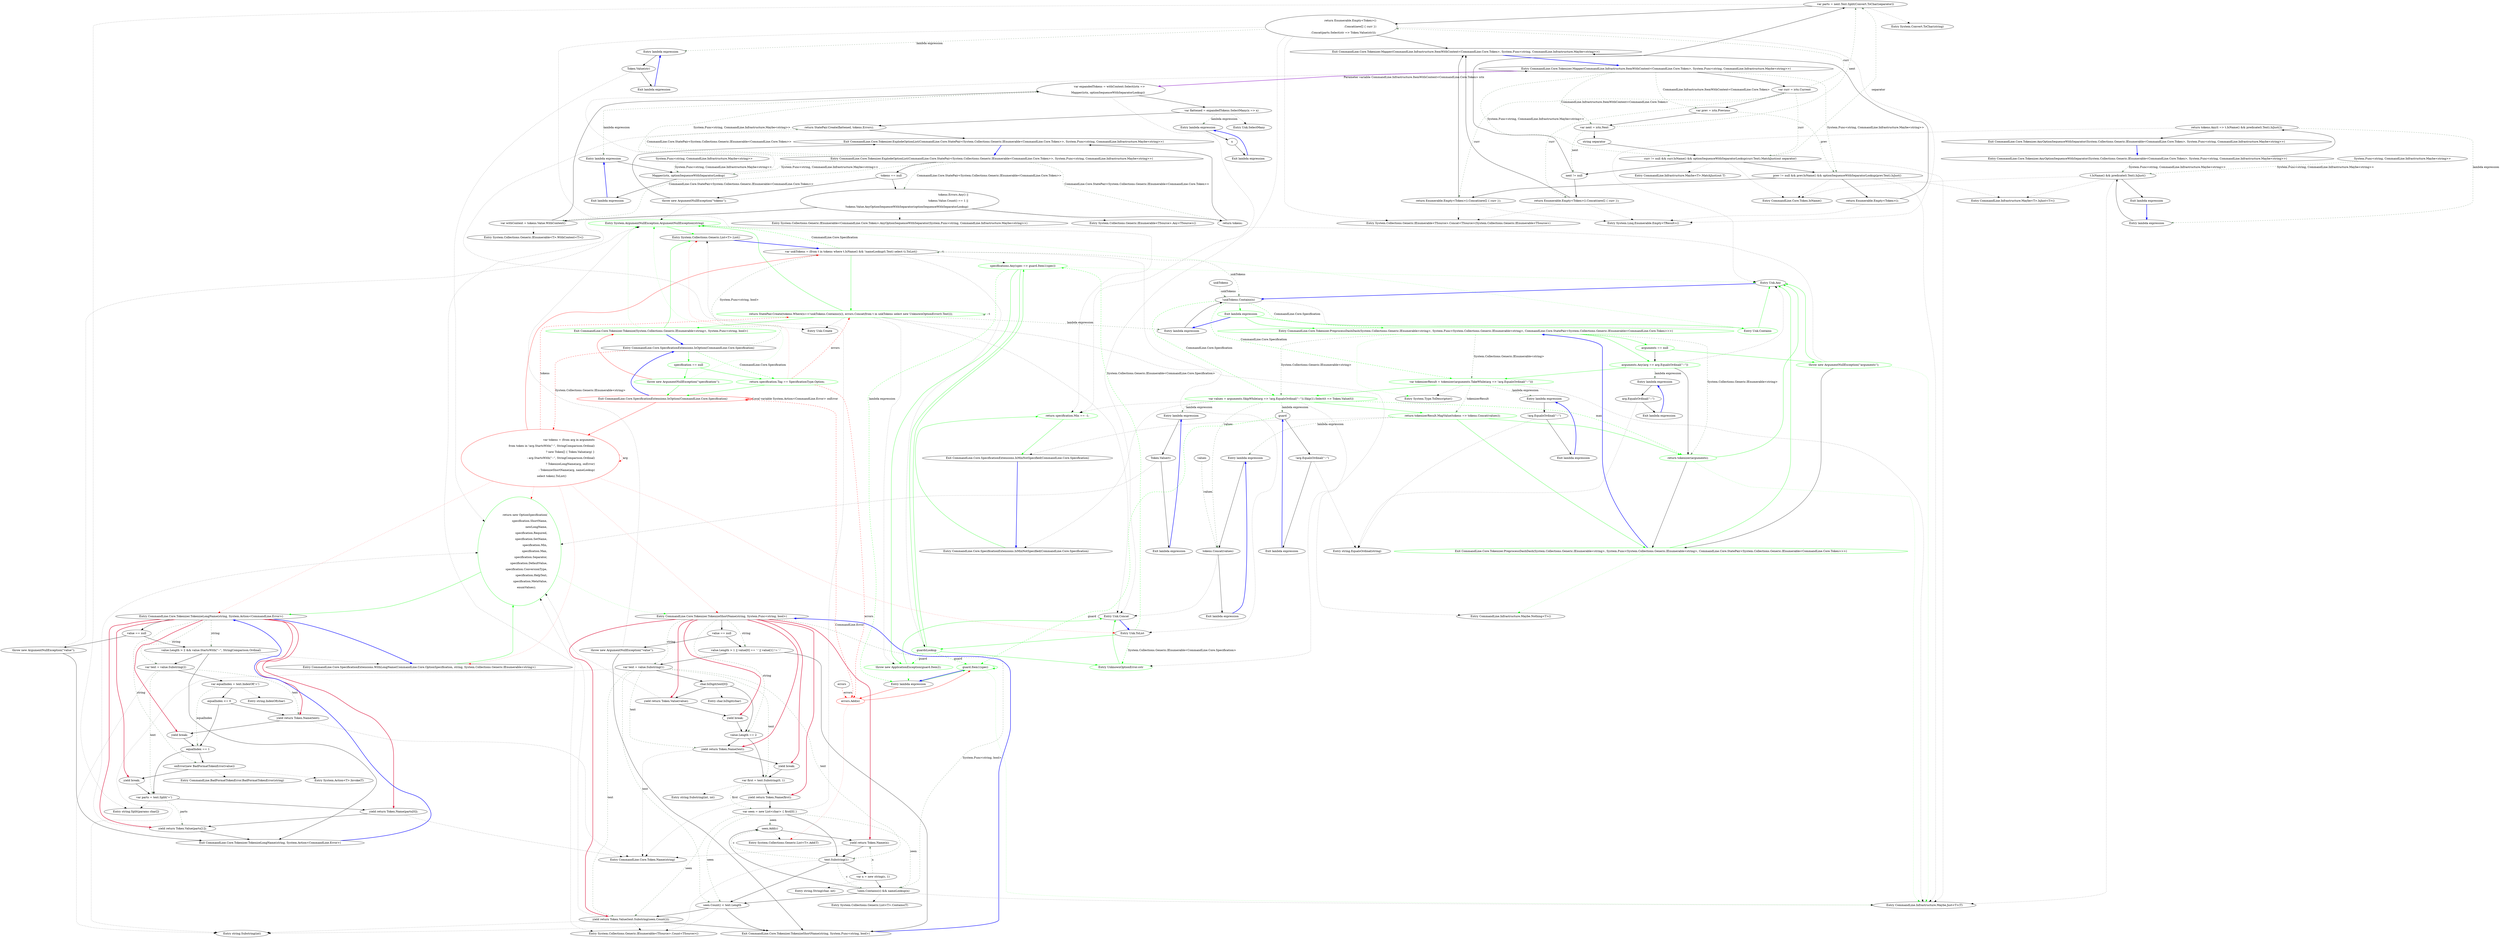 digraph  {
m0_107 [label="Entry string.Split(params char[])", span="0-0", cluster="string.Split(params char[])", file="Program.cs"];
m0_17 [label="specifications.Any(spec => guard.Item1(spec))", span="46-46", cluster="CommandLine.Core.SpecificationExtensions.ThrowingValidate(System.Collections.Generic.IEnumerable<CommandLine.Core.Specification>, System.Collections.Generic.IEnumerable<System.Tuple<System.Func<CommandLine.Core.Specification, bool>, string>>)", file="Program.cs", color=green, community=0];
m0_80 [label="Entry CommandLine.Core.Tokenizer.Mapper(CommandLine.Infrastructure.ItemWithContext<CommandLine.Core.Token>, System.Func<string, CommandLine.Infrastructure.Maybe<string>>)", span="91-91", cluster="CommandLine.Core.Tokenizer.Mapper(CommandLine.Infrastructure.ItemWithContext<CommandLine.Core.Token>, System.Func<string, CommandLine.Infrastructure.Maybe<string>>)", file="Program.cs"];
m0_92 [label="var curr = ictx.Current", span="93-93", cluster="CommandLine.Core.Tokenizer.Mapper(CommandLine.Infrastructure.ItemWithContext<CommandLine.Core.Token>, System.Func<string, CommandLine.Infrastructure.Maybe<string>>)", file="Program.cs"];
m0_93 [label="var prev = ictx.Previous", span="94-94", cluster="CommandLine.Core.Tokenizer.Mapper(CommandLine.Infrastructure.ItemWithContext<CommandLine.Core.Token>, System.Func<string, CommandLine.Infrastructure.Maybe<string>>)", file="Program.cs"];
m0_94 [label="var next = ictx.Next", span="95-95", cluster="CommandLine.Core.Tokenizer.Mapper(CommandLine.Infrastructure.ItemWithContext<CommandLine.Core.Token>, System.Func<string, CommandLine.Infrastructure.Maybe<string>>)", file="Program.cs"];
m0_96 [label="curr != null && curr.IsName() && optionSequenceWithSeparatorLookup(curr.Text).MatchJust(out separator)", span="98-98", cluster="CommandLine.Core.Tokenizer.Mapper(CommandLine.Infrastructure.ItemWithContext<CommandLine.Core.Token>, System.Func<string, CommandLine.Infrastructure.Maybe<string>>)", file="Program.cs"];
m0_101 [label="prev != null && prev.IsName() && optionSequenceWithSeparatorLookup(prev.Text).IsJust()", span="109-109", cluster="CommandLine.Core.Tokenizer.Mapper(CommandLine.Infrastructure.ItemWithContext<CommandLine.Core.Token>, System.Func<string, CommandLine.Infrastructure.Maybe<string>>)", file="Program.cs"];
m0_99 [label="return Enumerable.Empty<Token>()\r\n                            .Concat(new[] { curr })\r\n                            .Concat(parts.Select(str => Token.Value(str)));", span="103-105", cluster="CommandLine.Core.Tokenizer.Mapper(CommandLine.Infrastructure.ItemWithContext<CommandLine.Core.Token>, System.Func<string, CommandLine.Infrastructure.Maybe<string>>)", file="Program.cs"];
m0_100 [label="return Enumerable.Empty<Token>().Concat(new[] { curr });", span="107-107", cluster="CommandLine.Core.Tokenizer.Mapper(CommandLine.Infrastructure.ItemWithContext<CommandLine.Core.Token>, System.Func<string, CommandLine.Infrastructure.Maybe<string>>)", file="Program.cs"];
m0_103 [label="return Enumerable.Empty<Token>().Concat(new[] { curr });", span="113-113", cluster="CommandLine.Core.Tokenizer.Mapper(CommandLine.Infrastructure.ItemWithContext<CommandLine.Core.Token>, System.Func<string, CommandLine.Infrastructure.Maybe<string>>)", file="Program.cs"];
m0_95 [label="string separator", span="97-97", cluster="CommandLine.Core.Tokenizer.Mapper(CommandLine.Infrastructure.ItemWithContext<CommandLine.Core.Token>, System.Func<string, CommandLine.Infrastructure.Maybe<string>>)", file="Program.cs"];
m0_97 [label="next != null", span="100-100", cluster="CommandLine.Core.Tokenizer.Mapper(CommandLine.Infrastructure.ItemWithContext<CommandLine.Core.Token>, System.Func<string, CommandLine.Infrastructure.Maybe<string>>)", file="Program.cs"];
m0_98 [label="var parts = next.Text.Split(Convert.ToChar(separator))", span="102-102", cluster="CommandLine.Core.Tokenizer.Mapper(CommandLine.Infrastructure.ItemWithContext<CommandLine.Core.Token>, System.Func<string, CommandLine.Infrastructure.Maybe<string>>)", file="Program.cs"];
m0_102 [label="return Enumerable.Empty<Token>();", span="111-111", cluster="CommandLine.Core.Tokenizer.Mapper(CommandLine.Infrastructure.ItemWithContext<CommandLine.Core.Token>, System.Func<string, CommandLine.Infrastructure.Maybe<string>>)", file="Program.cs"];
m0_104 [label="Exit CommandLine.Core.Tokenizer.Mapper(CommandLine.Infrastructure.ItemWithContext<CommandLine.Core.Token>, System.Func<string, CommandLine.Infrastructure.Maybe<string>>)", span="91-91", cluster="CommandLine.Core.Tokenizer.Mapper(CommandLine.Infrastructure.ItemWithContext<CommandLine.Core.Token>, System.Func<string, CommandLine.Infrastructure.Maybe<string>>)", file="Program.cs"];
m0_156 [label="Entry CommandLine.BadFormatTokenError.BadFormatTokenError(string)", span="188-188", cluster="CommandLine.BadFormatTokenError.BadFormatTokenError(string)", file="Program.cs"];
m0_27 [label="!unkTokens.Contains(x)", span="30-30", cluster="lambda expression", file="Program.cs"];
m0_28 [label="Exit lambda expression", span="30-30", cluster="lambda expression", color=green, community=0, file="Program.cs"];
m0_29 [label="Entry Unk.Contains", span="", cluster="Unk.Contains", color=green, community=0, file="Program.cs"];
m0_30 [label="Entry CommandLine.Core.Tokenizer.PreprocessDashDash(System.Collections.Generic.IEnumerable<string>, System.Func<System.Collections.Generic.IEnumerable<string>, CommandLine.Core.StatePair<System.Collections.Generic.IEnumerable<CommandLine.Core.Token>>>)", span="33-33", cluster="CommandLine.Core.Tokenizer.PreprocessDashDash(System.Collections.Generic.IEnumerable<string>, System.Func<System.Collections.Generic.IEnumerable<string>, CommandLine.Core.StatePair<System.Collections.Generic.IEnumerable<CommandLine.Core.Token>>>)", color=green, community=0, file="Program.cs"];
m0_31 [label="arguments == null", span="37-37", cluster="CommandLine.Core.Tokenizer.PreprocessDashDash(System.Collections.Generic.IEnumerable<string>, System.Func<System.Collections.Generic.IEnumerable<string>, CommandLine.Core.StatePair<System.Collections.Generic.IEnumerable<CommandLine.Core.Token>>>)", color=green, community=0, file="Program.cs"];
m0_33 [label="arguments.Any(arg => arg.EqualsOrdinal(''--''))", span="39-39", cluster="CommandLine.Core.Tokenizer.PreprocessDashDash(System.Collections.Generic.IEnumerable<string>, System.Func<System.Collections.Generic.IEnumerable<string>, CommandLine.Core.StatePair<System.Collections.Generic.IEnumerable<CommandLine.Core.Token>>>)", color=green, community=0, file="Program.cs"];
m0_34 [label="var tokenizerResult = tokenizer(arguments.TakeWhile(arg => !arg.EqualsOrdinal(''--'')))", span="41-41", cluster="CommandLine.Core.Tokenizer.PreprocessDashDash(System.Collections.Generic.IEnumerable<string>, System.Func<System.Collections.Generic.IEnumerable<string>, CommandLine.Core.StatePair<System.Collections.Generic.IEnumerable<CommandLine.Core.Token>>>)", color=green, community=0, file="Program.cs"];
m0_35 [label="var values = arguments.SkipWhile(arg => !arg.EqualsOrdinal(''--'')).Skip(1).Select(t => Token.Value(t))", span="42-42", cluster="CommandLine.Core.Tokenizer.PreprocessDashDash(System.Collections.Generic.IEnumerable<string>, System.Func<System.Collections.Generic.IEnumerable<string>, CommandLine.Core.StatePair<System.Collections.Generic.IEnumerable<CommandLine.Core.Token>>>)", color=green, community=0, file="Program.cs"];
m0_36 [label="return tokenizerResult.MapValue(tokens => tokens.Concat(values));", span="43-43", cluster="CommandLine.Core.Tokenizer.PreprocessDashDash(System.Collections.Generic.IEnumerable<string>, System.Func<System.Collections.Generic.IEnumerable<string>, CommandLine.Core.StatePair<System.Collections.Generic.IEnumerable<CommandLine.Core.Token>>>)", color=green, community=0, file="Program.cs"];
m0_37 [label="return tokenizer(arguments);", span="45-45", cluster="CommandLine.Core.Tokenizer.PreprocessDashDash(System.Collections.Generic.IEnumerable<string>, System.Func<System.Collections.Generic.IEnumerable<string>, CommandLine.Core.StatePair<System.Collections.Generic.IEnumerable<CommandLine.Core.Token>>>)", color=green, community=0, file="Program.cs"];
m0_32 [label="throw new ArgumentNullException(''arguments'');", span="37-37", cluster="CommandLine.Core.Tokenizer.PreprocessDashDash(System.Collections.Generic.IEnumerable<string>, System.Func<System.Collections.Generic.IEnumerable<string>, CommandLine.Core.StatePair<System.Collections.Generic.IEnumerable<CommandLine.Core.Token>>>)", color=green, community=0, file="Program.cs"];
m0_38 [label="Exit CommandLine.Core.Tokenizer.PreprocessDashDash(System.Collections.Generic.IEnumerable<string>, System.Func<System.Collections.Generic.IEnumerable<string>, CommandLine.Core.StatePair<System.Collections.Generic.IEnumerable<CommandLine.Core.Token>>>)", span="33-33", cluster="CommandLine.Core.Tokenizer.PreprocessDashDash(System.Collections.Generic.IEnumerable<string>, System.Func<System.Collections.Generic.IEnumerable<string>, CommandLine.Core.StatePair<System.Collections.Generic.IEnumerable<CommandLine.Core.Token>>>)", color=green, community=0, file="Program.cs"];
m0_39 [label="Entry Unk.Any", span="", cluster="Unk.Any", file="Program.cs"];
m0_91 [label="Entry CommandLine.Infrastructure.Maybe<T>.IsJust<T>()", span="152-152", cluster="CommandLine.Infrastructure.Maybe<T>.IsJust<T>()", file="Program.cs"];
m0_11 [label="Entry CommandLine.Core.SpecificationExtensions.WithLongName(CommandLine.Core.OptionSpecification, string, System.Collections.Generic.IEnumerable<string>)", span="25-25", cluster="CommandLine.Core.SpecificationExtensions.WithLongName(CommandLine.Core.OptionSpecification, string, System.Collections.Generic.IEnumerable<string>)", file="Program.cs"];
m0_136 [label="Entry CommandLine.Core.Token.Name(string)", span="19-19", cluster="CommandLine.Core.Token.Name(string)", file="Program.cs"];
m0_157 [label="Entry System.Action<T>.Invoke(T)", span="0-0", cluster="System.Action<T>.Invoke(T)", file="Program.cs"];
m0_22 [label="Entry lambda expression", span="18-18", cluster="lambda expression", file="Program.cs"];
m0_90 [label="Entry CommandLine.Core.Token.IsName()", span="72-72", cluster="CommandLine.Core.Token.IsName()", file="Program.cs"];
m0_12 [label="return new OptionSpecification(\r\n                specification.ShortName,\r\n                newLongName,\r\n                specification.Required,\r\n                specification.SetName,\r\n                specification.Min,\r\n                specification.Max,\r\n                specification.Separator,\r\n                specification.DefaultValue,\r\n                specification.ConversionType,\r\n                specification.HelpText,\r\n                specification.MetaValue,\r\n                enumValues);", span="27-39", cluster="CommandLine.Core.SpecificationExtensions.WithLongName(CommandLine.Core.OptionSpecification, string, System.Collections.Generic.IEnumerable<string>)", file="Program.cs", color=green, community=0];
m0_16 [label=guardsLookup, span="44-44", cluster="CommandLine.Core.SpecificationExtensions.ThrowingValidate(System.Collections.Generic.IEnumerable<CommandLine.Core.Specification>, System.Collections.Generic.IEnumerable<System.Tuple<System.Func<CommandLine.Core.Specification, bool>, string>>)", file="Program.cs", color=green, community=0];
m0_41 [label="Entry CommandLine.Infrastructure.Maybe.Just<T>(T)", span="71-71", cluster="CommandLine.Infrastructure.Maybe.Just<T>(T)", file="Program.cs"];
m0_74 [label="Entry System.Collections.Generic.IEnumerable<CommandLine.Core.Token>.AnyOptionSequenceWithSeparator(System.Func<string, CommandLine.Infrastructure.Maybe<string>>)", span="86-86", cluster="System.Collections.Generic.IEnumerable<CommandLine.Core.Token>.AnyOptionSequenceWithSeparator(System.Func<string, CommandLine.Infrastructure.Maybe<string>>)", file="Program.cs"];
m0_13 [label="Entry CommandLine.Core.Tokenizer.TokenizeLongName(string, System.Action<CommandLine.Error>)", span="166-166", cluster="CommandLine.Core.Tokenizer.TokenizeLongName(string, System.Action<CommandLine.Error>)", file="Program.cs"];
m0_18 [label="throw new ApplicationException(guard.Item2);", span="48-48", cluster="CommandLine.Core.SpecificationExtensions.ThrowingValidate(System.Collections.Generic.IEnumerable<CommandLine.Core.Specification>, System.Collections.Generic.IEnumerable<System.Tuple<System.Func<CommandLine.Core.Specification, bool>, string>>)", file="Program.cs", color=green, community=0];
m0_21 [label="Entry Unk.Create", span="", cluster="Unk.Create", file="Program.cs"];
m0_108 [label="Entry System.Linq.Enumerable.Empty<TResult>()", span="0-0", cluster="System.Linq.Enumerable.Empty<TResult>()", file="Program.cs"];
m0_137 [label="Entry string.Substring(int, int)", span="0-0", cluster="string.Substring(int, int)", file="Program.cs"];
m0_15 [label="Entry Unk.ToList", span="", cluster="Unk.ToList", file="Program.cs"];
m0_19 [label="Entry UnknownOptionError.cstr", span="", cluster="UnknownOptionError.cstr", color=green, community=0, file="Program.cs"];
m0_20 [label="Entry Unk.Concat", span="", cluster="Unk.Concat", file="Program.cs"];
m0_138 [label="Entry string.String(char, int)", span="0-0", cluster="string.String(char, int)", file="Program.cs"];
m0_72 [label="Entry System.Collections.Generic.IEnumerable<TSource>.Any<TSource>()", span="0-0", cluster="System.Collections.Generic.IEnumerable<TSource>.Any<TSource>()", file="Program.cs"];
m0_110 [label="Entry lambda expression", span="105-105", cluster="lambda expression", file="Program.cs"];
m0_23 [label="errors.Add(e)", span="18-18", cluster="lambda expression", color=red, community=0, file="Program.cs"];
m0_26 [label="Entry lambda expression", span="30-30", cluster="lambda expression", file="Program.cs"];
m0_24 [label="guard.Item1(spec)", span="46-46", cluster="lambda expression", file="Program.cs", color=green, community=0];
m0_46 [label="Entry lambda expression", span="39-39", cluster="lambda expression", file="Program.cs"];
m0_50 [label="Entry lambda expression", span="41-41", cluster="lambda expression", file="Program.cs"];
m0_53 [label=guard, span="", cluster="lambda expression", file="Program.cs"];
m0_56 [label="Entry lambda expression", span="42-42", cluster="lambda expression", file="Program.cs"];
m0_60 [label="tokens.Concat(values)", span="43-43", cluster="lambda expression", file="Program.cs"];
m0_59 [label="Entry lambda expression", span="43-43", cluster="lambda expression", file="Program.cs"];
m0_47 [label="arg.EqualsOrdinal(''--'')", span="39-39", cluster="lambda expression", file="Program.cs"];
m0_48 [label="Exit lambda expression", span="39-39", cluster="lambda expression", file="Program.cs"];
m0_51 [label="!arg.EqualsOrdinal(''--'')", span="41-41", cluster="lambda expression", file="Program.cs"];
m0_52 [label="Exit lambda expression", span="41-41", cluster="lambda expression", file="Program.cs"];
m0_54 [label="!arg.EqualsOrdinal(''--'')", span="42-42", cluster="lambda expression", file="Program.cs"];
m0_55 [label="Exit lambda expression", span="42-42", cluster="lambda expression", file="Program.cs"];
m0_57 [label="Token.Value(t)", span="42-42", cluster="lambda expression", file="Program.cs"];
m0_58 [label="Exit lambda expression", span="42-42", cluster="lambda expression", file="Program.cs"];
m0_61 [label="Exit lambda expression", span="43-43", cluster="lambda expression", file="Program.cs"];
m0_78 [label="Mapper(ictx, optionSequenceWithSeparatorLookup)", span="75-75", cluster="lambda expression", file="Program.cs"];
m0_77 [label="Entry lambda expression", span="74-75", cluster="lambda expression", file="Program.cs"];
m0_81 [label="Entry lambda expression", span="77-77", cluster="lambda expression", file="Program.cs"];
m0_79 [label="Exit lambda expression", span="74-75", cluster="lambda expression", file="Program.cs"];
m0_82 [label=x, span="77-77", cluster="lambda expression", file="Program.cs"];
m0_83 [label="Exit lambda expression", span="77-77", cluster="lambda expression", file="Program.cs"];
m0_88 [label="t.IsName() && predicate(t.Text).IsJust()", span="88-88", cluster="lambda expression", file="Program.cs"];
m0_87 [label="Entry lambda expression", span="88-88", cluster="lambda expression", file="Program.cs"];
m0_89 [label="Exit lambda expression", span="88-88", cluster="lambda expression", file="Program.cs"];
m0_111 [label="Token.Value(str)", span="105-105", cluster="lambda expression", file="Program.cs"];
m0_112 [label="Exit lambda expression", span="105-105", cluster="lambda expression", file="Program.cs"];
m0_6 [label="var unkTokens = (from t in tokens where t.IsName() && !nameLookup(t.Text) select t).ToList()", span="28-28", cluster="CommandLine.Core.Tokenizer.Tokenize(System.Collections.Generic.IEnumerable<string>, System.Func<string, bool>)", file="Program.cs"];
m0_7 [label="return StatePair.Create(tokens.Where(x=>!unkTokens.Contains(x)), errors.Concat(from t in unkTokens select new UnknownOptionError(t.Text)));", span="30-30", cluster="CommandLine.Core.Tokenizer.Tokenize(System.Collections.Generic.IEnumerable<string>, System.Func<string, bool>)", color=green, community=0, file="Program.cs"];
m0_8 [label="Exit CommandLine.Core.Tokenizer.Tokenize(System.Collections.Generic.IEnumerable<string>, System.Func<string, bool>)", span="11-11", cluster="CommandLine.Core.Tokenizer.Tokenize(System.Collections.Generic.IEnumerable<string>, System.Func<string, bool>)", color=green, community=0, file="Program.cs"];
m0_9 [label="Entry System.ArgumentNullException.ArgumentNullException(string)", span="0-0", cluster="System.ArgumentNullException.ArgumentNullException(string)", color=green, community=0, file="Program.cs"];
m0_10 [label="Entry System.Collections.Generic.List<T>.List()", span="0-0", cluster="System.Collections.Generic.List<T>.List()", file="Program.cs"];
m0_43 [label="Entry CommandLine.Core.SpecificationExtensions.IsMinNotSpecified(CommandLine.Core.Specification)", span="76-76", cluster="CommandLine.Core.SpecificationExtensions.IsMinNotSpecified(CommandLine.Core.Specification)", file="Program.cs"];
m0_140 [label="value == null", span="170-170", cluster="CommandLine.Core.Tokenizer.TokenizeLongName(string, System.Action<CommandLine.Error>)", file="Program.cs"];
m0_146 [label="yield return Token.Name(text);", span="181-181", cluster="CommandLine.Core.Tokenizer.TokenizeLongName(string, System.Action<CommandLine.Error>)", file="Program.cs"];
m0_147 [label="yield break;", span="182-182", cluster="CommandLine.Core.Tokenizer.TokenizeLongName(string, System.Action<CommandLine.Error>)", file="Program.cs"];
m0_150 [label="yield break;", span="187-187", cluster="CommandLine.Core.Tokenizer.TokenizeLongName(string, System.Action<CommandLine.Error>)", file="Program.cs"];
m0_152 [label="yield return Token.Name(parts[0]);", span="190-190", cluster="CommandLine.Core.Tokenizer.TokenizeLongName(string, System.Action<CommandLine.Error>)", file="Program.cs"];
m0_153 [label="yield return Token.Value(parts[1]);", span="191-191", cluster="CommandLine.Core.Tokenizer.TokenizeLongName(string, System.Action<CommandLine.Error>)", file="Program.cs"];
m0_142 [label="value.Length > 2 && value.StartsWith(''--'', StringComparison.Ordinal)", span="175-175", cluster="CommandLine.Core.Tokenizer.TokenizeLongName(string, System.Action<CommandLine.Error>)", file="Program.cs"];
m0_143 [label="var text = value.Substring(2)", span="177-177", cluster="CommandLine.Core.Tokenizer.TokenizeLongName(string, System.Action<CommandLine.Error>)", file="Program.cs"];
m0_149 [label="onError(new BadFormatTokenError(value))", span="186-186", cluster="CommandLine.Core.Tokenizer.TokenizeLongName(string, System.Action<CommandLine.Error>)", file="Program.cs"];
m0_141 [label="throw new ArgumentNullException(''value'');", span="172-172", cluster="CommandLine.Core.Tokenizer.TokenizeLongName(string, System.Action<CommandLine.Error>)", file="Program.cs"];
m0_144 [label="var equalIndex = text.IndexOf('=')", span="178-178", cluster="CommandLine.Core.Tokenizer.TokenizeLongName(string, System.Action<CommandLine.Error>)", file="Program.cs"];
m0_151 [label="var parts = text.Split('=')", span="189-189", cluster="CommandLine.Core.Tokenizer.TokenizeLongName(string, System.Action<CommandLine.Error>)", file="Program.cs"];
m0_145 [label="equalIndex <= 0", span="179-179", cluster="CommandLine.Core.Tokenizer.TokenizeLongName(string, System.Action<CommandLine.Error>)", file="Program.cs"];
m0_148 [label="equalIndex == 1", span="184-184", cluster="CommandLine.Core.Tokenizer.TokenizeLongName(string, System.Action<CommandLine.Error>)", file="Program.cs"];
m0_154 [label="Exit CommandLine.Core.Tokenizer.TokenizeLongName(string, System.Action<CommandLine.Error>)", span="166-166", cluster="CommandLine.Core.Tokenizer.TokenizeLongName(string, System.Action<CommandLine.Error>)", file="Program.cs"];
m0_75 [label="Entry System.Collections.Generic.IEnumerable<T>.WithContext<T>()", span="92-92", cluster="System.Collections.Generic.IEnumerable<T>.WithContext<T>()", file="Program.cs"];
m0_42 [label="Entry CommandLine.Infrastructure.Maybe.Nothing<T>()", span="66-66", cluster="CommandLine.Infrastructure.Maybe.Nothing<T>()", file="Program.cs"];
m0_49 [label="Entry string.EqualsOrdinal(string)", span="34-34", cluster="string.EqualsOrdinal(string)", file="Program.cs"];
m0_40 [label="Entry System.Type.ToDescriptor()", span="22-22", cluster="System.Type.ToDescriptor()", file="Program.cs"];
m0_155 [label="Entry string.IndexOf(char)", span="0-0", cluster="string.IndexOf(char)", file="Program.cs"];
m0_44 [label="return specification.Min == -1;", span="78-78", cluster="CommandLine.Core.SpecificationExtensions.IsMinNotSpecified(CommandLine.Core.Specification)", file="Program.cs", color=green, community=0];
m0_45 [label="Exit CommandLine.Core.SpecificationExtensions.IsMinNotSpecified(CommandLine.Core.Specification)", span="76-76", cluster="CommandLine.Core.SpecificationExtensions.IsMinNotSpecified(CommandLine.Core.Specification)", file="Program.cs"];
m0_0 [label="Entry CommandLine.Core.SpecificationExtensions.IsOption(CommandLine.Core.Specification)", span="11-11", cluster="CommandLine.Core.SpecificationExtensions.IsOption(CommandLine.Core.Specification)", file="Program.cs"];
m0_1 [label="specification == null", span="13-13", cluster="CommandLine.Core.SpecificationExtensions.IsOption(CommandLine.Core.Specification)", color=green, community=0, file="Program.cs"];
m0_5 [label="var tokens = (from arg in arguments\r\n                          from token in !arg.StartsWith(''-'', StringComparison.Ordinal)\r\n                               ? new Token[] { Token.Value(arg) }\r\n                               : arg.StartsWith(''--'', StringComparison.Ordinal)\r\n                                     ? TokenizeLongName(arg, onError)\r\n                                     : TokenizeShortName(arg, nameLookup)\r\n                          select token).ToList()", span="20-26", cluster="CommandLine.Core.Tokenizer.Tokenize(System.Collections.Generic.IEnumerable<string>, System.Func<string, bool>)", color=red, community=0, file="Program.cs"];
m0_2 [label="throw new ArgumentNullException(''specification'');", span="13-13", cluster="CommandLine.Core.SpecificationExtensions.IsOption(CommandLine.Core.Specification)", color=green, community=0, file="Program.cs"];
m0_3 [label="return specification.Tag == SpecificationType.Option;", span="15-15", cluster="CommandLine.Core.SpecificationExtensions.IsOption(CommandLine.Core.Specification)", color=green, community=0, file="Program.cs"];
m0_4 [label="Exit CommandLine.Core.SpecificationExtensions.IsOption(CommandLine.Core.Specification)", span="11-11", cluster="CommandLine.Core.SpecificationExtensions.IsOption(CommandLine.Core.Specification)", color=red, community=0, file="Program.cs"];
m0_105 [label="Entry CommandLine.Infrastructure.Maybe<T>.MatchJust(out T)", span="31-31", cluster="CommandLine.Infrastructure.Maybe<T>.MatchJust(out T)", file="Program.cs"];
m0_25 [label="Entry System.Collections.Generic.List<T>.Add(T)", span="0-0", cluster="System.Collections.Generic.List<T>.Add(T)", file="Program.cs"];
m0_84 [label="Entry CommandLine.Core.Tokenizer.AnyOptionSequenceWithSeparator(System.Collections.Generic.IEnumerable<CommandLine.Core.Token>, System.Func<string, CommandLine.Infrastructure.Maybe<string>>)", span="86-86", cluster="CommandLine.Core.Tokenizer.AnyOptionSequenceWithSeparator(System.Collections.Generic.IEnumerable<CommandLine.Core.Token>, System.Func<string, CommandLine.Infrastructure.Maybe<string>>)", file="Program.cs"];
m0_85 [label="return tokens.Any(t => t.IsName() && predicate(t.Text).IsJust());", span="88-88", cluster="CommandLine.Core.Tokenizer.AnyOptionSequenceWithSeparator(System.Collections.Generic.IEnumerable<CommandLine.Core.Token>, System.Func<string, CommandLine.Infrastructure.Maybe<string>>)", file="Program.cs"];
m0_86 [label="Exit CommandLine.Core.Tokenizer.AnyOptionSequenceWithSeparator(System.Collections.Generic.IEnumerable<CommandLine.Core.Token>, System.Func<string, CommandLine.Infrastructure.Maybe<string>>)", span="86-86", cluster="CommandLine.Core.Tokenizer.AnyOptionSequenceWithSeparator(System.Collections.Generic.IEnumerable<CommandLine.Core.Token>, System.Func<string, CommandLine.Infrastructure.Maybe<string>>)", file="Program.cs"];
m0_14 [label="Entry CommandLine.Core.Tokenizer.TokenizeShortName(string, System.Func<string, bool>)", span="116-116", cluster="CommandLine.Core.Tokenizer.TokenizeShortName(string, System.Func<string, bool>)", file="Program.cs"];
m0_135 [label="Entry char.IsDigit(char)", span="0-0", cluster="char.IsDigit(char)", file="Program.cs"];
m0_62 [label="Entry CommandLine.Core.Tokenizer.ExplodeOptionList(CommandLine.Core.StatePair<System.Collections.Generic.IEnumerable<CommandLine.Core.Token>>, System.Func<string, CommandLine.Infrastructure.Maybe<string>>)", span="48-48", cluster="CommandLine.Core.Tokenizer.ExplodeOptionList(CommandLine.Core.StatePair<System.Collections.Generic.IEnumerable<CommandLine.Core.Token>>, System.Func<string, CommandLine.Infrastructure.Maybe<string>>)", file="Program.cs"];
m0_63 [label="tokens == null", span="52-52", cluster="CommandLine.Core.Tokenizer.ExplodeOptionList(CommandLine.Core.StatePair<System.Collections.Generic.IEnumerable<CommandLine.Core.Token>>, System.Func<string, CommandLine.Infrastructure.Maybe<string>>)", file="Program.cs"];
m0_65 [label="tokens.Errors.Any() ||\r\n                tokens.Value.Count() == 1 ||\r\n                !tokens.Value.AnyOptionSequenceWithSeparator(optionSequenceWithSeparatorLookup)", span="54-56", cluster="CommandLine.Core.Tokenizer.ExplodeOptionList(CommandLine.Core.StatePair<System.Collections.Generic.IEnumerable<CommandLine.Core.Token>>, System.Func<string, CommandLine.Infrastructure.Maybe<string>>)", file="Program.cs"];
m0_66 [label="return tokens;", span="58-58", cluster="CommandLine.Core.Tokenizer.ExplodeOptionList(CommandLine.Core.StatePair<System.Collections.Generic.IEnumerable<CommandLine.Core.Token>>, System.Func<string, CommandLine.Infrastructure.Maybe<string>>)", file="Program.cs"];
m0_67 [label="var withContext = tokens.Value.WithContext()", span="73-73", cluster="CommandLine.Core.Tokenizer.ExplodeOptionList(CommandLine.Core.StatePair<System.Collections.Generic.IEnumerable<CommandLine.Core.Token>>, System.Func<string, CommandLine.Infrastructure.Maybe<string>>)", file="Program.cs"];
m0_68 [label="var expandedTokens = withContext.Select(ictx =>\r\n                Mapper(ictx, optionSequenceWithSeparatorLookup))", span="74-75", cluster="CommandLine.Core.Tokenizer.ExplodeOptionList(CommandLine.Core.StatePair<System.Collections.Generic.IEnumerable<CommandLine.Core.Token>>, System.Func<string, CommandLine.Infrastructure.Maybe<string>>)", file="Program.cs"];
m0_70 [label="return StatePair.Create(flattened, tokens.Errors);", span="81-81", cluster="CommandLine.Core.Tokenizer.ExplodeOptionList(CommandLine.Core.StatePair<System.Collections.Generic.IEnumerable<CommandLine.Core.Token>>, System.Func<string, CommandLine.Infrastructure.Maybe<string>>)", file="Program.cs"];
m0_64 [label="throw new ArgumentNullException(''tokens'');", span="52-52", cluster="CommandLine.Core.Tokenizer.ExplodeOptionList(CommandLine.Core.StatePair<System.Collections.Generic.IEnumerable<CommandLine.Core.Token>>, System.Func<string, CommandLine.Infrastructure.Maybe<string>>)", file="Program.cs"];
m0_69 [label="var flattened = expandedTokens.SelectMany(x => x)", span="77-77", cluster="CommandLine.Core.Tokenizer.ExplodeOptionList(CommandLine.Core.StatePair<System.Collections.Generic.IEnumerable<CommandLine.Core.Token>>, System.Func<string, CommandLine.Infrastructure.Maybe<string>>)", file="Program.cs"];
m0_71 [label="Exit CommandLine.Core.Tokenizer.ExplodeOptionList(CommandLine.Core.StatePair<System.Collections.Generic.IEnumerable<CommandLine.Core.Token>>, System.Func<string, CommandLine.Infrastructure.Maybe<string>>)", span="48-48", cluster="CommandLine.Core.Tokenizer.ExplodeOptionList(CommandLine.Core.StatePair<System.Collections.Generic.IEnumerable<CommandLine.Core.Token>>, System.Func<string, CommandLine.Infrastructure.Maybe<string>>)", file="Program.cs"];
m0_73 [label="Entry System.Collections.Generic.IEnumerable<TSource>.Count<TSource>()", span="0-0", cluster="System.Collections.Generic.IEnumerable<TSource>.Count<TSource>()", file="Program.cs"];
m0_76 [label="Entry Unk.SelectMany", span="", cluster="Unk.SelectMany", file="Program.cs"];
m0_106 [label="Entry System.Convert.ToChar(string)", span="0-0", cluster="System.Convert.ToChar(string)", file="Program.cs"];
m0_113 [label="value == null", span="120-120", cluster="CommandLine.Core.Tokenizer.TokenizeShortName(string, System.Func<string, bool>)", file="Program.cs"];
m0_118 [label="yield return Token.Value(value);", span="131-131", cluster="CommandLine.Core.Tokenizer.TokenizeShortName(string, System.Func<string, bool>)", file="Program.cs"];
m0_119 [label="yield break;", span="132-132", cluster="CommandLine.Core.Tokenizer.TokenizeShortName(string, System.Func<string, bool>)", file="Program.cs"];
m0_121 [label="yield return Token.Name(text);", span="137-137", cluster="CommandLine.Core.Tokenizer.TokenizeShortName(string, System.Func<string, bool>)", file="Program.cs"];
m0_122 [label="yield break;", span="138-138", cluster="CommandLine.Core.Tokenizer.TokenizeShortName(string, System.Func<string, bool>)", file="Program.cs"];
m0_124 [label="yield return Token.Name(first);", span="142-142", cluster="CommandLine.Core.Tokenizer.TokenizeShortName(string, System.Func<string, bool>)", file="Program.cs"];
m0_130 [label="yield return Token.Name(n);", span="152-152", cluster="CommandLine.Core.Tokenizer.TokenizeShortName(string, System.Func<string, bool>)", file="Program.cs"];
m0_132 [label="yield return Token.Value(text.Substring(seen.Count()));", span="161-161", cluster="CommandLine.Core.Tokenizer.TokenizeShortName(string, System.Func<string, bool>)", file="Program.cs"];
m0_115 [label="value.Length > 1 || value[0] == '-' || value[1] != '-'", span="125-125", cluster="CommandLine.Core.Tokenizer.TokenizeShortName(string, System.Func<string, bool>)", file="Program.cs"];
m0_116 [label="var text = value.Substring(1)", span="127-127", cluster="CommandLine.Core.Tokenizer.TokenizeShortName(string, System.Func<string, bool>)", file="Program.cs"];
m0_120 [label="value.Length == 2", span="135-135", cluster="CommandLine.Core.Tokenizer.TokenizeShortName(string, System.Func<string, bool>)", file="Program.cs"];
m0_128 [label="!seen.Contains(c) && nameLookup(n)", span="149-149", cluster="CommandLine.Core.Tokenizer.TokenizeShortName(string, System.Func<string, bool>)", file="Program.cs"];
m0_114 [label="throw new ArgumentNullException(''value'');", span="122-122", cluster="CommandLine.Core.Tokenizer.TokenizeShortName(string, System.Func<string, bool>)", file="Program.cs"];
m0_117 [label="char.IsDigit(text[0])", span="129-129", cluster="CommandLine.Core.Tokenizer.TokenizeShortName(string, System.Func<string, bool>)", file="Program.cs"];
m0_123 [label="var first = text.Substring(0, 1)", span="141-141", cluster="CommandLine.Core.Tokenizer.TokenizeShortName(string, System.Func<string, bool>)", file="Program.cs"];
m0_126 [label="text.Substring(1)", span="146-146", cluster="CommandLine.Core.Tokenizer.TokenizeShortName(string, System.Func<string, bool>)", file="Program.cs"];
m0_131 [label="seen.Count() < text.Length", span="159-159", cluster="CommandLine.Core.Tokenizer.TokenizeShortName(string, System.Func<string, bool>)", file="Program.cs"];
m0_125 [label="var seen = new List<char> { first[0] }", span="144-144", cluster="CommandLine.Core.Tokenizer.TokenizeShortName(string, System.Func<string, bool>)", file="Program.cs"];
m0_129 [label="seen.Add(c)", span="151-151", cluster="CommandLine.Core.Tokenizer.TokenizeShortName(string, System.Func<string, bool>)", file="Program.cs"];
m0_127 [label="var n = new string(c, 1)", span="148-148", cluster="CommandLine.Core.Tokenizer.TokenizeShortName(string, System.Func<string, bool>)", file="Program.cs"];
m0_133 [label="Exit CommandLine.Core.Tokenizer.TokenizeShortName(string, System.Func<string, bool>)", span="116-116", cluster="CommandLine.Core.Tokenizer.TokenizeShortName(string, System.Func<string, bool>)", file="Program.cs"];
m0_109 [label="Entry System.Collections.Generic.IEnumerable<TSource>.Concat<TSource>(System.Collections.Generic.IEnumerable<TSource>)", span="0-0", cluster="System.Collections.Generic.IEnumerable<TSource>.Concat<TSource>(System.Collections.Generic.IEnumerable<TSource>)", file="Program.cs"];
m0_139 [label="Entry System.Collections.Generic.List<T>.Contains(T)", span="0-0", cluster="System.Collections.Generic.List<T>.Contains(T)", file="Program.cs"];
m0_134 [label="Entry string.Substring(int)", span="0-0", cluster="string.Substring(int)", file="Program.cs"];
m0_158 [label=errors, span="", file="Program.cs"];
m0_159 [label=unkTokens, span="", file="Program.cs"];
m0_160 [label=values, span="", file="Program.cs"];
m0_161 [label="System.Func<string, CommandLine.Infrastructure.Maybe<string>>", span="", file="Program.cs"];
m0_162 [label="System.Func<string, CommandLine.Infrastructure.Maybe<string>>", span="", file="Program.cs"];
m0_17 -> m0_16  [key=0, style=solid, color=green];
m0_17 -> m0_18  [key=0, style=solid, color=green];
m0_17 -> m0_39  [key=2, style=dotted, color=green];
m0_17 -> m0_22  [key=1, style=dashed, color=green, label="lambda expression"];
m0_80 -> m0_92  [key=0, style=solid];
m0_80 -> m0_93  [key=1, style=dashed, color=darkseagreen4, label="CommandLine.Infrastructure.ItemWithContext<CommandLine.Core.Token>"];
m0_80 -> m0_94  [key=1, style=dashed, color=darkseagreen4, label="CommandLine.Infrastructure.ItemWithContext<CommandLine.Core.Token>"];
m0_80 -> m0_96  [key=1, style=dashed, color=darkseagreen4, label="System.Func<string, CommandLine.Infrastructure.Maybe<string>>"];
m0_80 -> m0_101  [key=1, style=dashed, color=darkseagreen4, label="System.Func<string, CommandLine.Infrastructure.Maybe<string>>"];
m0_80 -> m0_68  [key=3, color=darkorchid, style=bold, label="Parameter variable CommandLine.Infrastructure.ItemWithContext<CommandLine.Core.Token> ictx"];
m0_92 -> m0_93  [key=0, style=solid];
m0_92 -> m0_96  [key=1, style=dashed, color=darkseagreen4, label=curr];
m0_92 -> m0_99  [key=1, style=dashed, color=darkseagreen4, label=curr];
m0_92 -> m0_100  [key=1, style=dashed, color=darkseagreen4, label=curr];
m0_92 -> m0_103  [key=1, style=dashed, color=darkseagreen4, label=curr];
m0_93 -> m0_94  [key=0, style=solid];
m0_93 -> m0_101  [key=1, style=dashed, color=darkseagreen4, label=prev];
m0_94 -> m0_95  [key=0, style=solid];
m0_94 -> m0_97  [key=1, style=dashed, color=darkseagreen4, label=next];
m0_94 -> m0_98  [key=1, style=dashed, color=darkseagreen4, label=next];
m0_96 -> m0_97  [key=0, style=solid];
m0_96 -> m0_101  [key=0, style=solid];
m0_96 -> m0_90  [key=2, style=dotted];
m0_96 -> m0_41  [key=2, style=dotted];
m0_96 -> m0_105  [key=2, style=dotted];
m0_96 -> m0_98  [key=1, style=dashed, color=darkseagreen4, label=separator];
m0_101 -> m0_102  [key=0, style=solid];
m0_101 -> m0_103  [key=0, style=solid];
m0_101 -> m0_90  [key=2, style=dotted];
m0_101 -> m0_41  [key=2, style=dotted];
m0_101 -> m0_91  [key=2, style=dotted];
m0_99 -> m0_104  [key=0, style=solid];
m0_99 -> m0_108  [key=2, style=dotted];
m0_99 -> m0_109  [key=2, style=dotted];
m0_99 -> m0_44  [key=2, style=dotted];
m0_99 -> m0_20  [key=2, style=dotted];
m0_99 -> m0_110  [key=1, style=dashed, color=darkseagreen4, label="lambda expression"];
m0_100 -> m0_104  [key=0, style=solid];
m0_100 -> m0_108  [key=2, style=dotted];
m0_100 -> m0_109  [key=2, style=dotted];
m0_103 -> m0_104  [key=0, style=solid];
m0_103 -> m0_108  [key=2, style=dotted];
m0_103 -> m0_109  [key=2, style=dotted];
m0_95 -> m0_96  [key=0, style=solid];
m0_97 -> m0_98  [key=0, style=solid];
m0_97 -> m0_100  [key=0, style=solid];
m0_98 -> m0_99  [key=0, style=solid];
m0_98 -> m0_106  [key=2, style=dotted];
m0_98 -> m0_107  [key=2, style=dotted];
m0_102 -> m0_104  [key=0, style=solid];
m0_102 -> m0_108  [key=2, style=dotted];
m0_104 -> m0_80  [key=0, style=bold, color=blue];
m0_27 -> m0_28  [key=0, style=solid, color=green];
m0_27 -> m0_30  [key=1, style=dashed, color=green, label="CommandLine.Core.Specification"];
m0_27 -> m0_34  [key=1, style=dashed, color=green, label="CommandLine.Core.Specification"];
m0_27 -> m0_35  [key=1, style=dashed, color=green, label="CommandLine.Core.Specification"];
m0_27 -> m0_29  [key=2, style=dotted];
m0_28 -> m0_29  [key=0, style=solid, color=green];
m0_28 -> m0_30  [key=0, style=solid, color=green];
m0_28 -> m0_26  [key=0, style=bold, color=blue];
m0_29 -> m0_39  [key=0, style=solid, color=green];
m0_29 -> m0_9  [key=2, style=dotted, color=green];
m0_30 -> m0_31  [key=0, style=solid, color=green];
m0_30 -> m0_33  [key=0, style=solid, color=green];
m0_30 -> m0_40  [key=2, style=dotted, color=green];
m0_30 -> m0_34  [key=1, style=dashed, color=darkseagreen4, label="System.Collections.Generic.IEnumerable<string>"];
m0_30 -> m0_35  [key=1, style=dashed, color=darkseagreen4, label="System.Collections.Generic.IEnumerable<string>"];
m0_30 -> m0_37  [key=1, style=dashed, color=darkseagreen4, label="System.Collections.Generic.IEnumerable<string>"];
m0_31 -> m0_32  [key=0, style=solid, color=green];
m0_31 -> m0_33  [key=0, style=solid];
m0_33 -> m0_34  [key=0, style=solid, color=green];
m0_33 -> m0_37  [key=0, style=solid];
m0_33 -> m0_39  [key=2, style=dotted];
m0_33 -> m0_46  [key=1, style=dashed, color=darkseagreen4, label="lambda expression"];
m0_34 -> m0_35  [key=0, style=solid, color=green];
m0_34 -> m0_36  [key=1, style=dashed, color=darkseagreen4, label=tokenizerResult];
m0_34 -> m0_40  [key=2, style=dotted];
m0_34 -> m0_41  [key=2, style=dotted];
m0_34 -> m0_50  [key=1, style=dashed, color=darkseagreen4, label="lambda expression"];
m0_35 -> m0_36  [key=0, style=solid, color=green];
m0_35 -> m0_37  [key=1, style=dashed, color=green, label=max];
m0_35 -> m0_42  [key=2, style=dotted];
m0_35 -> m0_43  [key=2, style=dotted];
m0_35 -> m0_44  [key=2, style=dotted];
m0_35 -> m0_53  [key=1, style=dashed, color=darkseagreen4, label="lambda expression"];
m0_35 -> m0_56  [key=1, style=dashed, color=darkseagreen4, label="lambda expression"];
m0_35 -> m0_60  [key=1, style=dashed, color=darkseagreen4, label=values];
m0_36 -> m0_37  [key=0, style=solid, color=green];
m0_36 -> m0_38  [key=0, style=solid, color=green];
m0_36 -> m0_45  [key=2, style=dotted];
m0_36 -> m0_59  [key=1, style=dashed, color=darkseagreen4, label="lambda expression"];
m0_37 -> m0_39  [key=0, style=solid, color=green];
m0_37 -> m0_41  [key=2, style=dotted, color=green];
m0_37 -> m0_38  [key=0, style=solid];
m0_32 -> m0_39  [key=0, style=solid, color=green];
m0_32 -> m0_41  [key=2, style=dotted, color=green];
m0_32 -> m0_38  [key=0, style=solid];
m0_32 -> m0_9  [key=2, style=dotted];
m0_38 -> m0_39  [key=0, style=solid, color=green];
m0_38 -> m0_42  [key=2, style=dotted, color=green];
m0_38 -> m0_30  [key=0, style=bold, color=blue];
m0_39 -> m0_27  [key=0, style=bold, color=blue];
m0_11 -> m0_12  [key=0, style=solid, color=green];
m0_22 -> m0_23  [key=0, style=solid, color=red];
m0_22 -> m0_24  [key=0, style=solid, color=green];
m0_12 -> m0_13  [key=0, style=solid, color=green];
m0_12 -> m0_14  [key=2, style=dotted, color=green];
m0_16 -> m0_17  [key=0, style=solid, color=green];
m0_16 -> m0_19  [key=0, style=solid, color=green];
m0_16 -> m0_24  [key=1, style=dashed, color=green, label=guard];
m0_16 -> m0_18  [key=1, style=dashed, color=green, label=guard];
m0_13 -> m0_11  [key=0, style=bold, color=blue];
m0_13 -> m0_140  [key=0, style=solid];
m0_13 -> m0_146  [key=0, style=bold, color=crimson];
m0_13 -> m0_147  [key=0, style=bold, color=crimson];
m0_13 -> m0_150  [key=0, style=bold, color=crimson];
m0_13 -> m0_152  [key=0, style=bold, color=crimson];
m0_13 -> m0_153  [key=0, style=bold, color=crimson];
m0_13 -> m0_142  [key=1, style=dashed, color=darkseagreen4, label=string];
m0_13 -> m0_143  [key=1, style=dashed, color=darkseagreen4, label=string];
m0_13 -> m0_149  [key=1, style=dashed, color=darkseagreen4, label=string];
m0_18 -> m0_20  [key=0, style=solid, color=green];
m0_18 -> m0_22  [key=2, style=dotted, color=green];
m0_15 -> m0_16  [key=0, style=solid, color=green];
m0_15 -> m0_17  [key=1, style=dashed, color=green, label="System.Collections.Generic.IEnumerable<CommandLine.Core.Specification>"];
m0_15 -> m0_19  [key=1, style=dashed, color=green, label="System.Collections.Generic.IEnumerable<CommandLine.Core.Specification>"];
m0_19 -> m0_20  [key=0, style=solid, color=green];
m0_20 -> m0_15  [key=0, style=bold, color=blue];
m0_110 -> m0_111  [key=0, style=solid];
m0_23 -> m0_24  [key=0, style=solid, color=red];
m0_23 -> m0_25  [key=2, style=dotted, color=red];
m0_26 -> m0_27  [key=0, style=solid];
m0_24 -> m0_22  [key=0, style=bold, color=blue];
m0_24 -> m0_24  [key=0, style=solid, color=green];
m0_24 -> m0_41  [key=2, style=dotted, color=green];
m0_46 -> m0_47  [key=0, style=solid];
m0_50 -> m0_51  [key=0, style=solid];
m0_53 -> m0_54  [key=0, style=solid];
m0_53 -> m0_24  [key=1, style=dashed, color=green, label=guard];
m0_56 -> m0_57  [key=0, style=solid];
m0_60 -> m0_61  [key=0, style=solid];
m0_60 -> m0_20  [key=2, style=dotted];
m0_59 -> m0_60  [key=0, style=solid];
m0_47 -> m0_48  [key=0, style=solid];
m0_47 -> m0_49  [key=2, style=dotted];
m0_48 -> m0_46  [key=0, style=bold, color=blue];
m0_51 -> m0_52  [key=0, style=solid];
m0_51 -> m0_49  [key=2, style=dotted];
m0_52 -> m0_50  [key=0, style=bold, color=blue];
m0_54 -> m0_55  [key=0, style=solid];
m0_54 -> m0_49  [key=2, style=dotted];
m0_55 -> m0_53  [key=0, style=bold, color=blue];
m0_57 -> m0_58  [key=0, style=solid];
m0_57 -> m0_12  [key=2, style=dotted];
m0_58 -> m0_56  [key=0, style=bold, color=blue];
m0_61 -> m0_59  [key=0, style=bold, color=blue];
m0_78 -> m0_79  [key=0, style=solid];
m0_78 -> m0_80  [key=2, style=dotted];
m0_77 -> m0_78  [key=0, style=solid];
m0_81 -> m0_82  [key=0, style=solid];
m0_79 -> m0_77  [key=0, style=bold, color=blue];
m0_82 -> m0_83  [key=0, style=solid];
m0_83 -> m0_81  [key=0, style=bold, color=blue];
m0_88 -> m0_89  [key=0, style=solid];
m0_88 -> m0_90  [key=2, style=dotted];
m0_88 -> m0_41  [key=2, style=dotted];
m0_88 -> m0_91  [key=2, style=dotted];
m0_87 -> m0_88  [key=0, style=solid];
m0_89 -> m0_87  [key=0, style=bold, color=blue];
m0_111 -> m0_112  [key=0, style=solid];
m0_111 -> m0_12  [key=2, style=dotted];
m0_112 -> m0_110  [key=0, style=bold, color=blue];
m0_6 -> m0_7  [key=0, style=solid, color=green];
m0_6 -> m0_9  [key=1, style=dashed, color=green, label="CommandLine.Core.Specification"];
m0_6 -> m0_16  [key=2, style=dotted];
m0_6 -> m0_17  [key=2, style=dotted];
m0_6 -> m0_15  [key=2, style=dotted];
m0_6 -> m0_6  [key=1, style=dashed, color=darkseagreen4, label=t];
m0_6 -> m0_27  [key=1, style=dashed, color=darkseagreen4, label=unkTokens];
m0_7 -> m0_8  [key=0, style=solid, color=green];
m0_7 -> m0_9  [key=0, style=solid, color=green];
m0_7 -> m0_18  [key=2, style=dotted];
m0_7 -> m0_19  [key=2, style=dotted];
m0_7 -> m0_20  [key=2, style=dotted];
m0_7 -> m0_21  [key=2, style=dotted];
m0_7 -> m0_26  [key=1, style=dashed, color=darkseagreen4, label="lambda expression"];
m0_7 -> m0_7  [key=1, style=dashed, color=darkseagreen4, label=t];
m0_8 -> m0_10  [key=0, style=solid, color=green];
m0_8 -> m0_9  [key=2, style=dotted, color=green];
m0_8 -> m0_0  [key=0, style=bold, color=blue];
m0_9 -> m0_10  [key=0, style=solid, color=green];
m0_10 -> m0_6  [key=0, style=bold, color=blue];
m0_43 -> m0_44  [key=0, style=solid, color=green];
m0_140 -> m0_141  [key=0, style=solid];
m0_140 -> m0_142  [key=0, style=solid];
m0_146 -> m0_147  [key=0, style=solid];
m0_146 -> m0_136  [key=2, style=dotted];
m0_147 -> m0_148  [key=0, style=solid];
m0_150 -> m0_151  [key=0, style=solid];
m0_152 -> m0_153  [key=0, style=solid];
m0_152 -> m0_136  [key=2, style=dotted];
m0_153 -> m0_154  [key=0, style=solid];
m0_153 -> m0_12  [key=2, style=dotted];
m0_142 -> m0_143  [key=0, style=solid];
m0_142 -> m0_154  [key=0, style=solid];
m0_142 -> m0_11  [key=2, style=dotted];
m0_143 -> m0_144  [key=0, style=solid];
m0_143 -> m0_134  [key=2, style=dotted];
m0_143 -> m0_146  [key=1, style=dashed, color=darkseagreen4, label=text];
m0_143 -> m0_151  [key=1, style=dashed, color=darkseagreen4, label=text];
m0_149 -> m0_150  [key=0, style=solid];
m0_149 -> m0_156  [key=2, style=dotted];
m0_149 -> m0_157  [key=2, style=dotted];
m0_141 -> m0_154  [key=0, style=solid];
m0_141 -> m0_9  [key=2, style=dotted];
m0_144 -> m0_145  [key=0, style=solid];
m0_144 -> m0_155  [key=2, style=dotted];
m0_144 -> m0_148  [key=1, style=dashed, color=darkseagreen4, label=equalIndex];
m0_151 -> m0_152  [key=0, style=solid];
m0_151 -> m0_107  [key=2, style=dotted];
m0_151 -> m0_153  [key=1, style=dashed, color=darkseagreen4, label=parts];
m0_145 -> m0_146  [key=0, style=solid];
m0_145 -> m0_148  [key=0, style=solid];
m0_148 -> m0_149  [key=0, style=solid];
m0_148 -> m0_151  [key=0, style=solid];
m0_154 -> m0_13  [key=0, style=bold, color=blue];
m0_44 -> m0_45  [key=0, style=solid, color=green];
m0_45 -> m0_43  [key=0, style=bold, color=blue];
m0_0 -> m0_1  [key=0, style=solid, color=green];
m0_0 -> m0_5  [key=1, style=dashed, color=red, label="System.Collections.Generic.IEnumerable<string>"];
m0_0 -> m0_6  [key=1, style=dashed, color=darkseagreen4, label="System.Func<string, bool>"];
m0_0 -> m0_3  [key=1, style=dashed, color=green, label="CommandLine.Core.Specification"];
m0_1 -> m0_2  [key=0, style=solid, color=green];
m0_1 -> m0_3  [key=0, style=solid, color=green];
m0_5 -> m0_6  [key=0, style=solid, color=red];
m0_5 -> m0_11  [key=2, style=dotted, color=red];
m0_5 -> m0_12  [key=2, style=dotted, color=red];
m0_5 -> m0_13  [key=2, style=dotted, color=red];
m0_5 -> m0_14  [key=2, style=dotted, color=red];
m0_5 -> m0_15  [key=2, style=dotted, color=red];
m0_5 -> m0_5  [key=1, style=dashed, color=red, label=arg];
m0_5 -> m0_7  [key=1, style=dashed, color=red, label=tokens];
m0_2 -> m0_8  [key=0, style=solid, color=red];
m0_2 -> m0_9  [key=2, style=dotted, color=green];
m0_2 -> m0_4  [key=0, style=solid, color=green];
m0_3 -> m0_4  [key=0, style=solid, color=green];
m0_3 -> m0_10  [key=2, style=dotted, color=red];
m0_3 -> m0_23  [key=1, style=dashed, color=red, label=errors];
m0_3 -> m0_7  [key=1, style=dashed, color=red, label=errors];
m0_4 -> m0_5  [key=0, style=solid, color=red];
m0_4 -> m0_23  [key=1, style=dashed, color=red, label="CommandLine.Error"];
m0_4 -> m0_4  [key=3, color=red, style=bold, label="Local variable System.Action<CommandLine.Error> onError"];
m0_4 -> m0_0  [key=0, style=bold, color=blue];
m0_84 -> m0_85  [key=0, style=solid];
m0_84 -> m0_88  [key=1, style=dashed, color=darkseagreen4, label="System.Func<string, CommandLine.Infrastructure.Maybe<string>>"];
m0_85 -> m0_86  [key=0, style=solid];
m0_85 -> m0_39  [key=2, style=dotted];
m0_85 -> m0_87  [key=1, style=dashed, color=darkseagreen4, label="lambda expression"];
m0_86 -> m0_84  [key=0, style=bold, color=blue];
m0_14 -> m0_113  [key=0, style=solid];
m0_14 -> m0_118  [key=0, style=bold, color=crimson];
m0_14 -> m0_119  [key=0, style=bold, color=crimson];
m0_14 -> m0_121  [key=0, style=bold, color=crimson];
m0_14 -> m0_122  [key=0, style=bold, color=crimson];
m0_14 -> m0_124  [key=0, style=bold, color=crimson];
m0_14 -> m0_130  [key=0, style=bold, color=crimson];
m0_14 -> m0_132  [key=0, style=bold, color=crimson];
m0_14 -> m0_115  [key=1, style=dashed, color=darkseagreen4, label=string];
m0_14 -> m0_116  [key=1, style=dashed, color=darkseagreen4, label=string];
m0_14 -> m0_120  [key=1, style=dashed, color=darkseagreen4, label=string];
m0_14 -> m0_128  [key=1, style=dashed, color=darkseagreen4, label="System.Func<string, bool>"];
m0_62 -> m0_63  [key=0, style=solid];
m0_62 -> m0_65  [key=1, style=dashed, color=darkseagreen4, label="CommandLine.Core.StatePair<System.Collections.Generic.IEnumerable<CommandLine.Core.Token>>"];
m0_62 -> m0_66  [key=1, style=dashed, color=darkseagreen4, label="CommandLine.Core.StatePair<System.Collections.Generic.IEnumerable<CommandLine.Core.Token>>"];
m0_62 -> m0_67  [key=1, style=dashed, color=darkseagreen4, label="CommandLine.Core.StatePair<System.Collections.Generic.IEnumerable<CommandLine.Core.Token>>"];
m0_62 -> m0_68  [key=1, style=dashed, color=darkseagreen4, label="System.Func<string, CommandLine.Infrastructure.Maybe<string>>"];
m0_62 -> m0_78  [key=1, style=dashed, color=darkseagreen4, label="System.Func<string, CommandLine.Infrastructure.Maybe<string>>"];
m0_62 -> m0_70  [key=1, style=dashed, color=darkseagreen4, label="CommandLine.Core.StatePair<System.Collections.Generic.IEnumerable<CommandLine.Core.Token>>"];
m0_63 -> m0_64  [key=0, style=solid];
m0_63 -> m0_65  [key=0, style=solid];
m0_65 -> m0_66  [key=0, style=solid];
m0_65 -> m0_67  [key=0, style=solid];
m0_65 -> m0_72  [key=2, style=dotted];
m0_65 -> m0_73  [key=2, style=dotted];
m0_65 -> m0_74  [key=2, style=dotted];
m0_66 -> m0_71  [key=0, style=solid];
m0_67 -> m0_68  [key=0, style=solid];
m0_67 -> m0_75  [key=2, style=dotted];
m0_68 -> m0_69  [key=0, style=solid];
m0_68 -> m0_44  [key=2, style=dotted];
m0_68 -> m0_77  [key=1, style=dashed, color=darkseagreen4, label="lambda expression"];
m0_70 -> m0_71  [key=0, style=solid];
m0_70 -> m0_21  [key=2, style=dotted];
m0_64 -> m0_71  [key=0, style=solid];
m0_64 -> m0_9  [key=2, style=dotted];
m0_69 -> m0_70  [key=0, style=solid];
m0_69 -> m0_76  [key=2, style=dotted];
m0_69 -> m0_81  [key=1, style=dashed, color=darkseagreen4, label="lambda expression"];
m0_71 -> m0_62  [key=0, style=bold, color=blue];
m0_113 -> m0_114  [key=0, style=solid];
m0_113 -> m0_115  [key=0, style=solid];
m0_118 -> m0_119  [key=0, style=solid];
m0_118 -> m0_12  [key=2, style=dotted];
m0_119 -> m0_120  [key=0, style=solid];
m0_121 -> m0_122  [key=0, style=solid];
m0_121 -> m0_136  [key=2, style=dotted];
m0_122 -> m0_123  [key=0, style=solid];
m0_124 -> m0_125  [key=0, style=solid];
m0_124 -> m0_136  [key=2, style=dotted];
m0_130 -> m0_126  [key=0, style=solid];
m0_130 -> m0_136  [key=2, style=dotted];
m0_132 -> m0_133  [key=0, style=solid];
m0_132 -> m0_73  [key=2, style=dotted];
m0_132 -> m0_134  [key=2, style=dotted];
m0_132 -> m0_12  [key=2, style=dotted];
m0_115 -> m0_116  [key=0, style=solid];
m0_115 -> m0_133  [key=0, style=solid];
m0_116 -> m0_117  [key=0, style=solid];
m0_116 -> m0_134  [key=2, style=dotted];
m0_116 -> m0_121  [key=1, style=dashed, color=darkseagreen4, label=text];
m0_116 -> m0_123  [key=1, style=dashed, color=darkseagreen4, label=text];
m0_116 -> m0_126  [key=1, style=dashed, color=darkseagreen4, label=text];
m0_116 -> m0_131  [key=1, style=dashed, color=darkseagreen4, label=text];
m0_116 -> m0_132  [key=1, style=dashed, color=darkseagreen4, label=text];
m0_120 -> m0_121  [key=0, style=solid];
m0_120 -> m0_123  [key=0, style=solid];
m0_128 -> m0_129  [key=0, style=solid];
m0_128 -> m0_131  [key=0, style=solid];
m0_128 -> m0_139  [key=2, style=dotted];
m0_128 -> m0_41  [key=2, style=dotted];
m0_114 -> m0_133  [key=0, style=solid];
m0_114 -> m0_9  [key=2, style=dotted];
m0_117 -> m0_118  [key=0, style=solid];
m0_117 -> m0_120  [key=0, style=solid];
m0_117 -> m0_135  [key=2, style=dotted];
m0_123 -> m0_124  [key=0, style=solid];
m0_123 -> m0_137  [key=2, style=dotted];
m0_123 -> m0_125  [key=1, style=dashed, color=darkseagreen4, label=first];
m0_126 -> m0_127  [key=0, style=solid];
m0_126 -> m0_131  [key=0, style=solid];
m0_126 -> m0_134  [key=2, style=dotted];
m0_126 -> m0_128  [key=1, style=dashed, color=darkseagreen4, label=c];
m0_126 -> m0_129  [key=1, style=dashed, color=darkseagreen4, label=c];
m0_131 -> m0_132  [key=0, style=solid];
m0_131 -> m0_133  [key=0, style=solid];
m0_131 -> m0_73  [key=2, style=dotted];
m0_125 -> m0_126  [key=0, style=solid];
m0_125 -> m0_10  [key=2, style=dotted];
m0_125 -> m0_128  [key=1, style=dashed, color=darkseagreen4, label=seen];
m0_125 -> m0_129  [key=1, style=dashed, color=darkseagreen4, label=seen];
m0_125 -> m0_131  [key=1, style=dashed, color=darkseagreen4, label=seen];
m0_125 -> m0_132  [key=1, style=dashed, color=darkseagreen4, label=seen];
m0_129 -> m0_130  [key=0, style=solid];
m0_129 -> m0_25  [key=2, style=dotted];
m0_127 -> m0_128  [key=0, style=solid];
m0_127 -> m0_138  [key=2, style=dotted];
m0_127 -> m0_130  [key=1, style=dashed, color=darkseagreen4, label=n];
m0_133 -> m0_14  [key=0, style=bold, color=blue];
m0_158 -> m0_23  [key=1, style=dashed, color=red, label=errors];
m0_159 -> m0_27  [key=1, style=dashed, color=darkseagreen4, label=unkTokens];
m0_160 -> m0_60  [key=1, style=dashed, color=darkseagreen4, label=values];
m0_161 -> m0_78  [key=1, style=dashed, color=darkseagreen4, label="System.Func<string, CommandLine.Infrastructure.Maybe<string>>"];
m0_162 -> m0_88  [key=1, style=dashed, color=darkseagreen4, label="System.Func<string, CommandLine.Infrastructure.Maybe<string>>"];
}
